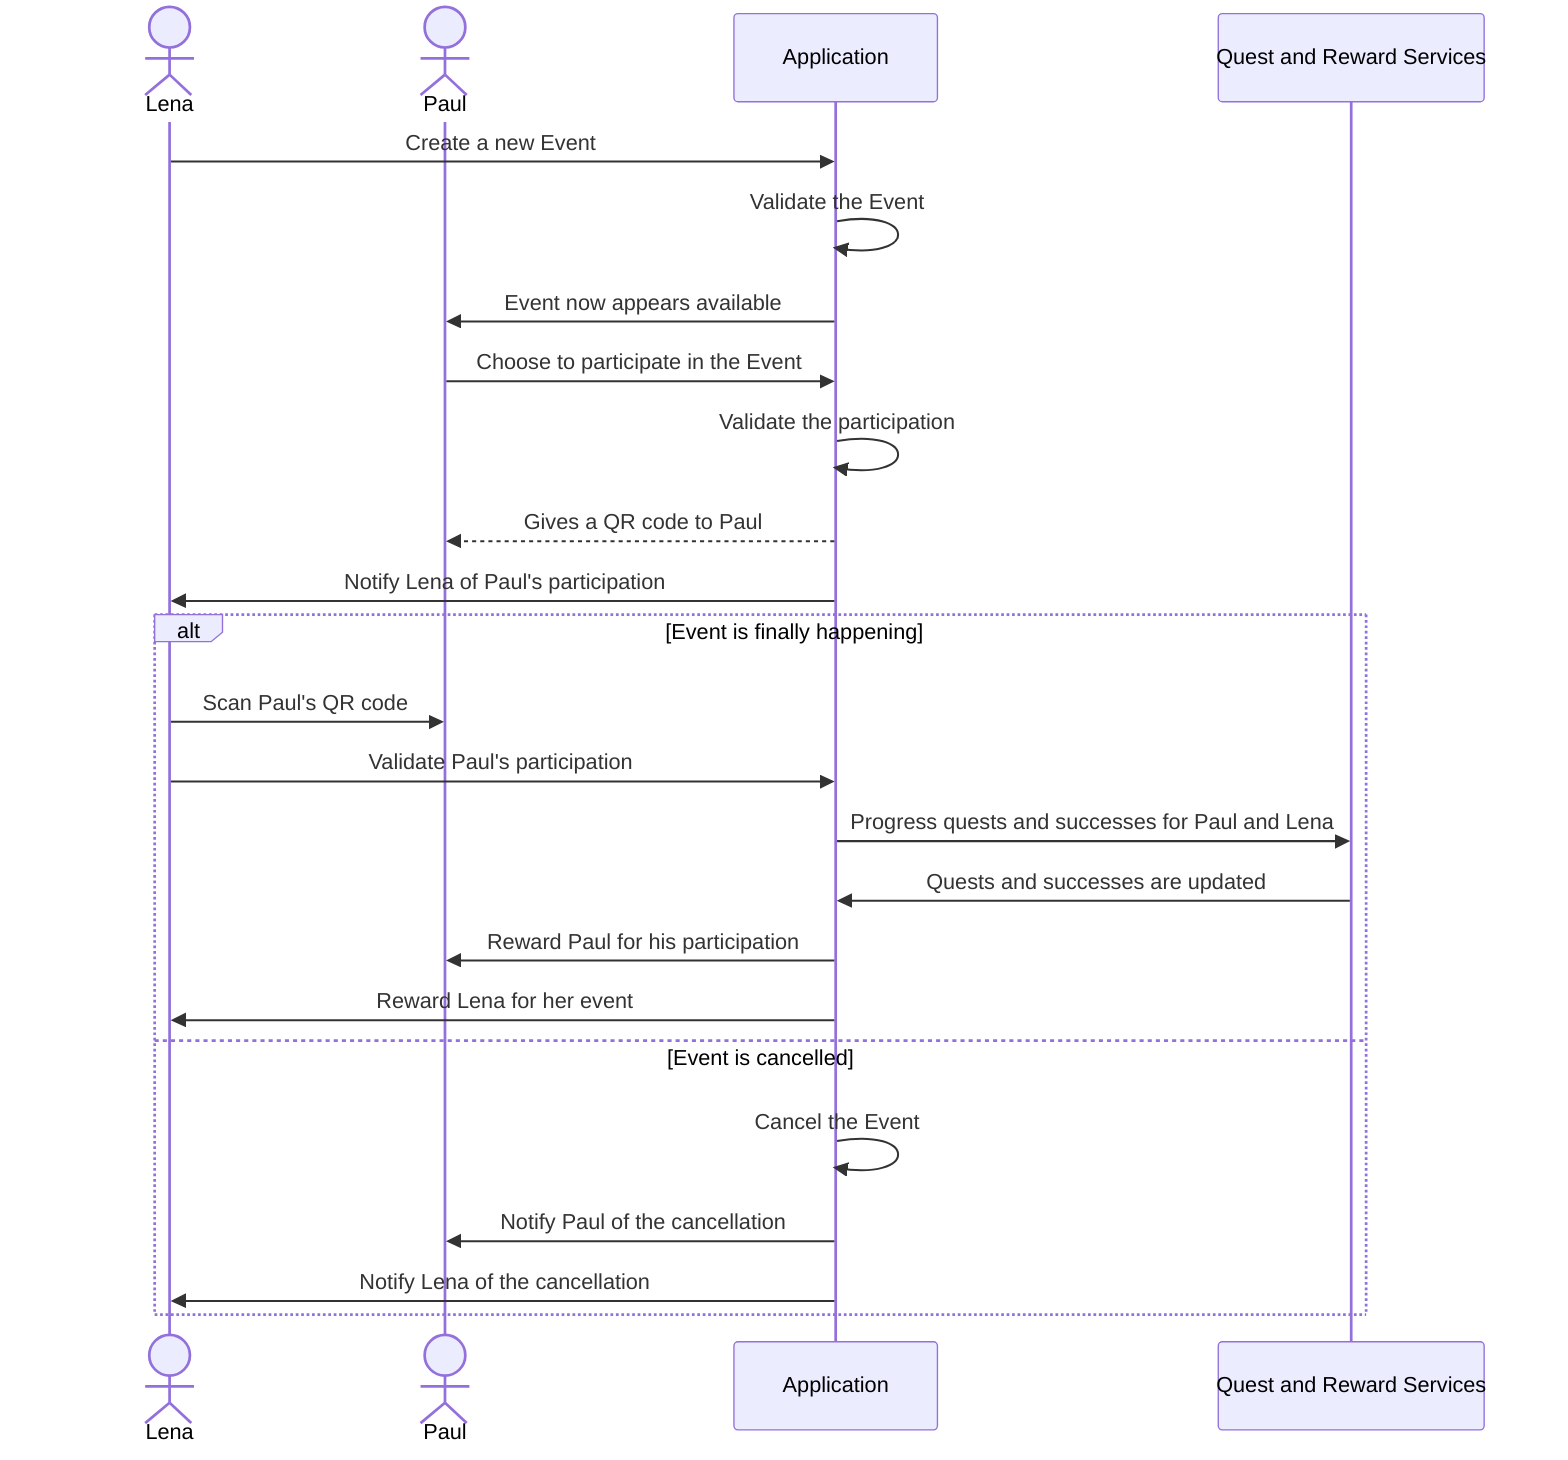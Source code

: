 sequenceDiagram
    actor L as Lena
    actor P as Paul
    participant A as Application
    participant QR as Quest and Reward Services
    L ->> A: Create a new Event
    A ->> A: Validate the Event
    A ->> P: Event now appears available
    P ->> A: Choose to participate in the Event
    A ->> A: Validate the participation
    A -->> P: Gives a QR code to Paul
    A ->> L: Notify Lena of Paul's participation
    alt Event is finally happening
        L ->> P: Scan Paul's QR code
        L ->> A: Validate Paul's participation
        A ->> QR: Progress quests and successes for Paul and Lena
        QR ->> A: Quests and successes are updated
        A ->> P: Reward Paul for his participation
        A ->> L: Reward Lena for her event

    else Event is cancelled
        A->>A: Cancel the Event
        A->>P: Notify Paul of the cancellation
        A->>L: Notify Lena of the cancellation
    end